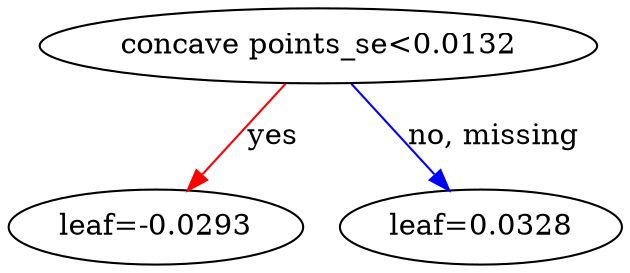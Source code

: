 digraph {
    graph [ rankdir=TB ]
    graph [ rankdir="UD" ]

    0 [ label="concave points_se<0.0132" ]
    0 -> 1 [label="yes" color="#FF0000"]
    0 -> 2 [label="no, missing" color="#0000FF"]

    1 [ label="leaf=-0.0293" ]

    2 [ label="leaf=0.0328" ]
}
